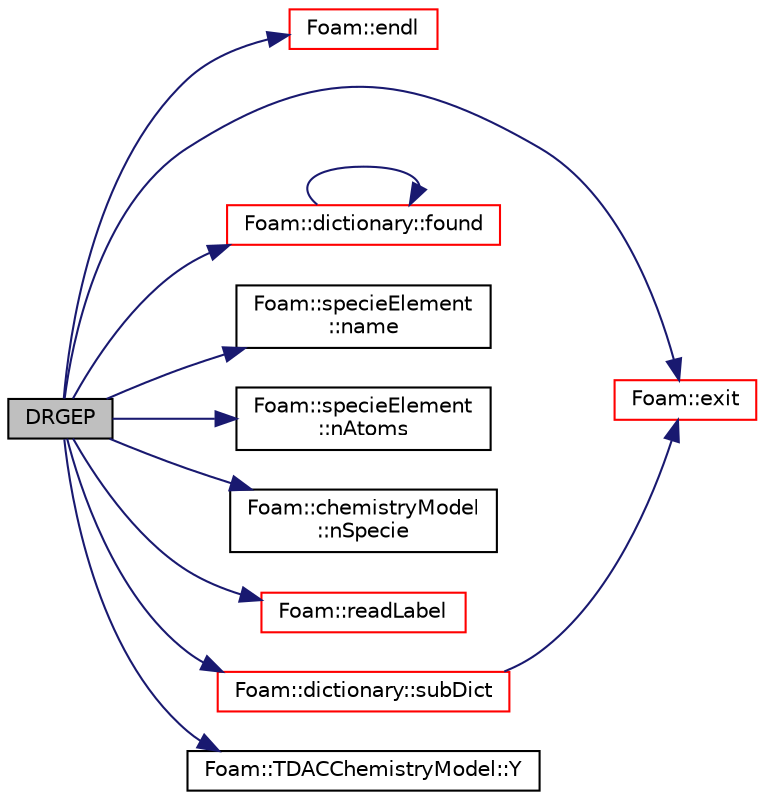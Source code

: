 digraph "DRGEP"
{
  bgcolor="transparent";
  edge [fontname="Helvetica",fontsize="10",labelfontname="Helvetica",labelfontsize="10"];
  node [fontname="Helvetica",fontsize="10",shape=record];
  rankdir="LR";
  Node0 [label="DRGEP",height=0.2,width=0.4,color="black", fillcolor="grey75", style="filled", fontcolor="black"];
  Node0 -> Node1 [color="midnightblue",fontsize="10",style="solid",fontname="Helvetica"];
  Node1 [label="Foam::endl",height=0.2,width=0.4,color="red",URL="$a21851.html#a2db8fe02a0d3909e9351bb4275b23ce4",tooltip="Add newline and flush stream. "];
  Node0 -> Node3 [color="midnightblue",fontsize="10",style="solid",fontname="Helvetica"];
  Node3 [label="Foam::exit",height=0.2,width=0.4,color="red",URL="$a21851.html#a06ca7250d8e89caf05243ec094843642"];
  Node0 -> Node50 [color="midnightblue",fontsize="10",style="solid",fontname="Helvetica"];
  Node50 [label="Foam::dictionary::found",height=0.2,width=0.4,color="red",URL="$a27129.html#adcd3d5d43253006ef145e56b43025d28",tooltip="Search dictionary for given keyword. "];
  Node50 -> Node50 [color="midnightblue",fontsize="10",style="solid",fontname="Helvetica"];
  Node0 -> Node52 [color="midnightblue",fontsize="10",style="solid",fontname="Helvetica"];
  Node52 [label="Foam::specieElement\l::name",height=0.2,width=0.4,color="black",URL="$a31701.html#ade4113569ef0db70665fded275a5e38e",tooltip="Return the name of the element. "];
  Node0 -> Node53 [color="midnightblue",fontsize="10",style="solid",fontname="Helvetica"];
  Node53 [label="Foam::specieElement\l::nAtoms",height=0.2,width=0.4,color="black",URL="$a31701.html#aacebb3174e051425a92f67d471674fb0",tooltip="Return the number of atoms of this element in the specie. "];
  Node0 -> Node54 [color="midnightblue",fontsize="10",style="solid",fontname="Helvetica"];
  Node54 [label="Foam::chemistryModel\l::nSpecie",height=0.2,width=0.4,color="black",URL="$a31053.html#ac458e18c564ff62011637494efdd5a53",tooltip="The number of species. "];
  Node0 -> Node55 [color="midnightblue",fontsize="10",style="solid",fontname="Helvetica"];
  Node55 [label="Foam::readLabel",height=0.2,width=0.4,color="red",URL="$a21851.html#abb09fbcf651d29208982dd7a601b606f"];
  Node0 -> Node58 [color="midnightblue",fontsize="10",style="solid",fontname="Helvetica"];
  Node58 [label="Foam::dictionary::subDict",height=0.2,width=0.4,color="red",URL="$a27129.html#aaa26b5f2da6aff5a6a59af5407f1bf59",tooltip="Find and return a sub-dictionary. "];
  Node58 -> Node3 [color="midnightblue",fontsize="10",style="solid",fontname="Helvetica"];
  Node0 -> Node59 [color="midnightblue",fontsize="10",style="solid",fontname="Helvetica"];
  Node59 [label="Foam::TDACChemistryModel::Y",height=0.2,width=0.4,color="black",URL="$a31065.html#a98fc615b86ae04a5a00a36c8fb619a16"];
}
